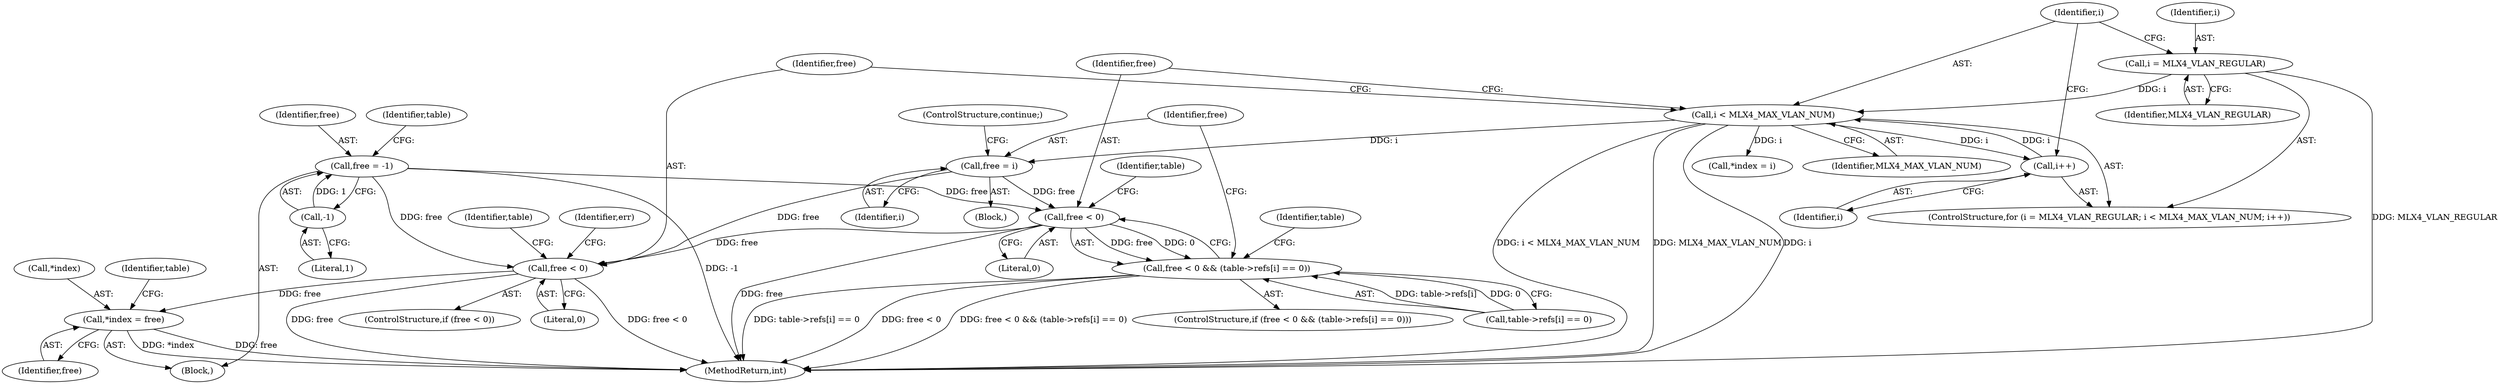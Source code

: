 digraph "0_linux_0926f91083f34d047abc74f1ca4fa6a9c161f7db_0@API" {
"1000148" [label="(Call,free < 0)"];
"1000159" [label="(Call,free = i)"];
"1000140" [label="(Call,i < MLX4_MAX_VLAN_NUM)"];
"1000143" [label="(Call,i++)"];
"1000137" [label="(Call,i = MLX4_VLAN_REGULAR)"];
"1000127" [label="(Call,free = -1)"];
"1000129" [label="(Call,-1)"];
"1000147" [label="(Call,free < 0 && (table->refs[i] == 0))"];
"1000193" [label="(Call,free < 0)"];
"1000264" [label="(Call,*index = free)"];
"1000205" [label="(Identifier,table)"];
"1000154" [label="(Identifier,table)"];
"1000128" [label="(Identifier,free)"];
"1000142" [label="(Identifier,MLX4_MAX_VLAN_NUM)"];
"1000148" [label="(Call,free < 0)"];
"1000195" [label="(Literal,0)"];
"1000138" [label="(Identifier,i)"];
"1000280" [label="(MethodReturn,int)"];
"1000193" [label="(Call,free < 0)"];
"1000149" [label="(Identifier,free)"];
"1000139" [label="(Identifier,MLX4_VLAN_REGULAR)"];
"1000108" [label="(Block,)"];
"1000270" [label="(Identifier,table)"];
"1000159" [label="(Call,free = i)"];
"1000192" [label="(ControlStructure,if (free < 0))"];
"1000140" [label="(Call,i < MLX4_MAX_VLAN_NUM)"];
"1000162" [label="(ControlStructure,continue;)"];
"1000265" [label="(Call,*index)"];
"1000181" [label="(Call,*index = i)"];
"1000161" [label="(Identifier,i)"];
"1000267" [label="(Identifier,free)"];
"1000151" [label="(Call,table->refs[i] == 0)"];
"1000144" [label="(Identifier,i)"];
"1000143" [label="(Call,i++)"];
"1000150" [label="(Literal,0)"];
"1000160" [label="(Identifier,free)"];
"1000137" [label="(Call,i = MLX4_VLAN_REGULAR)"];
"1000264" [label="(Call,*index = free)"];
"1000127" [label="(Call,free = -1)"];
"1000146" [label="(ControlStructure,if (free < 0 && (table->refs[i] == 0)))"];
"1000141" [label="(Identifier,i)"];
"1000198" [label="(Identifier,err)"];
"1000194" [label="(Identifier,free)"];
"1000158" [label="(Block,)"];
"1000136" [label="(ControlStructure,for (i = MLX4_VLAN_REGULAR; i < MLX4_MAX_VLAN_NUM; i++))"];
"1000147" [label="(Call,free < 0 && (table->refs[i] == 0))"];
"1000129" [label="(Call,-1)"];
"1000130" [label="(Literal,1)"];
"1000134" [label="(Identifier,table)"];
"1000167" [label="(Identifier,table)"];
"1000148" -> "1000147"  [label="AST: "];
"1000148" -> "1000150"  [label="CFG: "];
"1000149" -> "1000148"  [label="AST: "];
"1000150" -> "1000148"  [label="AST: "];
"1000154" -> "1000148"  [label="CFG: "];
"1000147" -> "1000148"  [label="CFG: "];
"1000148" -> "1000280"  [label="DDG: free"];
"1000148" -> "1000147"  [label="DDG: free"];
"1000148" -> "1000147"  [label="DDG: 0"];
"1000159" -> "1000148"  [label="DDG: free"];
"1000127" -> "1000148"  [label="DDG: free"];
"1000148" -> "1000193"  [label="DDG: free"];
"1000159" -> "1000158"  [label="AST: "];
"1000159" -> "1000161"  [label="CFG: "];
"1000160" -> "1000159"  [label="AST: "];
"1000161" -> "1000159"  [label="AST: "];
"1000162" -> "1000159"  [label="CFG: "];
"1000140" -> "1000159"  [label="DDG: i"];
"1000159" -> "1000193"  [label="DDG: free"];
"1000140" -> "1000136"  [label="AST: "];
"1000140" -> "1000142"  [label="CFG: "];
"1000141" -> "1000140"  [label="AST: "];
"1000142" -> "1000140"  [label="AST: "];
"1000149" -> "1000140"  [label="CFG: "];
"1000194" -> "1000140"  [label="CFG: "];
"1000140" -> "1000280"  [label="DDG: MLX4_MAX_VLAN_NUM"];
"1000140" -> "1000280"  [label="DDG: i"];
"1000140" -> "1000280"  [label="DDG: i < MLX4_MAX_VLAN_NUM"];
"1000143" -> "1000140"  [label="DDG: i"];
"1000137" -> "1000140"  [label="DDG: i"];
"1000140" -> "1000143"  [label="DDG: i"];
"1000140" -> "1000181"  [label="DDG: i"];
"1000143" -> "1000136"  [label="AST: "];
"1000143" -> "1000144"  [label="CFG: "];
"1000144" -> "1000143"  [label="AST: "];
"1000141" -> "1000143"  [label="CFG: "];
"1000137" -> "1000136"  [label="AST: "];
"1000137" -> "1000139"  [label="CFG: "];
"1000138" -> "1000137"  [label="AST: "];
"1000139" -> "1000137"  [label="AST: "];
"1000141" -> "1000137"  [label="CFG: "];
"1000137" -> "1000280"  [label="DDG: MLX4_VLAN_REGULAR"];
"1000127" -> "1000108"  [label="AST: "];
"1000127" -> "1000129"  [label="CFG: "];
"1000128" -> "1000127"  [label="AST: "];
"1000129" -> "1000127"  [label="AST: "];
"1000134" -> "1000127"  [label="CFG: "];
"1000127" -> "1000280"  [label="DDG: -1"];
"1000129" -> "1000127"  [label="DDG: 1"];
"1000127" -> "1000193"  [label="DDG: free"];
"1000129" -> "1000130"  [label="CFG: "];
"1000130" -> "1000129"  [label="AST: "];
"1000147" -> "1000146"  [label="AST: "];
"1000147" -> "1000151"  [label="CFG: "];
"1000151" -> "1000147"  [label="AST: "];
"1000160" -> "1000147"  [label="CFG: "];
"1000167" -> "1000147"  [label="CFG: "];
"1000147" -> "1000280"  [label="DDG: table->refs[i] == 0"];
"1000147" -> "1000280"  [label="DDG: free < 0"];
"1000147" -> "1000280"  [label="DDG: free < 0 && (table->refs[i] == 0)"];
"1000151" -> "1000147"  [label="DDG: table->refs[i]"];
"1000151" -> "1000147"  [label="DDG: 0"];
"1000193" -> "1000192"  [label="AST: "];
"1000193" -> "1000195"  [label="CFG: "];
"1000194" -> "1000193"  [label="AST: "];
"1000195" -> "1000193"  [label="AST: "];
"1000198" -> "1000193"  [label="CFG: "];
"1000205" -> "1000193"  [label="CFG: "];
"1000193" -> "1000280"  [label="DDG: free"];
"1000193" -> "1000280"  [label="DDG: free < 0"];
"1000193" -> "1000264"  [label="DDG: free"];
"1000264" -> "1000108"  [label="AST: "];
"1000264" -> "1000267"  [label="CFG: "];
"1000265" -> "1000264"  [label="AST: "];
"1000267" -> "1000264"  [label="AST: "];
"1000270" -> "1000264"  [label="CFG: "];
"1000264" -> "1000280"  [label="DDG: *index"];
"1000264" -> "1000280"  [label="DDG: free"];
}
